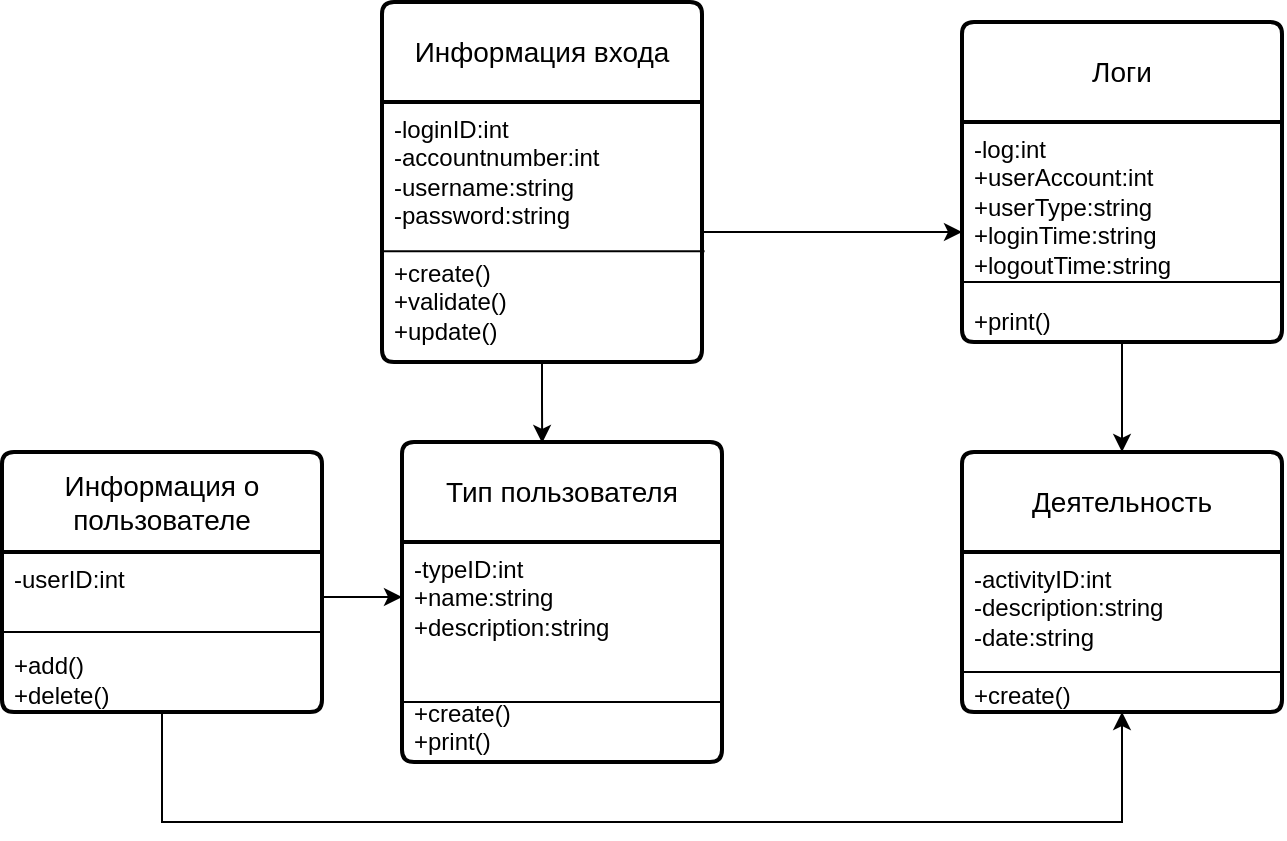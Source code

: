 <mxfile version="21.8.2" type="device">
  <diagram name="Страница — 1" id="_adAKDyUkJhM3xqGpor-">
    <mxGraphModel dx="2268" dy="841" grid="0" gridSize="10" guides="1" tooltips="1" connect="1" arrows="1" fold="1" page="1" pageScale="1" pageWidth="827" pageHeight="1169" math="0" shadow="0">
      <root>
        <mxCell id="0" />
        <mxCell id="1" parent="0" />
        <mxCell id="ONwM5aJpT-QhX-APS3h8-1" value="Информация входа" style="swimlane;childLayout=stackLayout;horizontal=1;startSize=50;horizontalStack=0;rounded=1;fontSize=14;fontStyle=0;strokeWidth=2;resizeParent=0;resizeLast=1;shadow=0;dashed=0;align=center;arcSize=4;whiteSpace=wrap;html=1;" vertex="1" parent="1">
          <mxGeometry x="70" y="390" width="160" height="180" as="geometry" />
        </mxCell>
        <mxCell id="ONwM5aJpT-QhX-APS3h8-2" value="-loginID:int&lt;br&gt;-accountnumber:int&lt;br&gt;-username:string&lt;br&gt;-password:string&lt;br&gt;&lt;br&gt;+create()&lt;br&gt;+validate()&lt;br&gt;+update()" style="align=left;strokeColor=none;fillColor=none;spacingLeft=4;fontSize=12;verticalAlign=top;resizable=0;rotatable=0;part=1;html=1;" vertex="1" parent="ONwM5aJpT-QhX-APS3h8-1">
          <mxGeometry y="50" width="160" height="130" as="geometry" />
        </mxCell>
        <mxCell id="ONwM5aJpT-QhX-APS3h8-4" value="" style="endArrow=none;html=1;rounded=0;entryX=1.008;entryY=0.574;entryDx=0;entryDy=0;entryPerimeter=0;exitX=0;exitY=0.574;exitDx=0;exitDy=0;exitPerimeter=0;" edge="1" parent="ONwM5aJpT-QhX-APS3h8-1" source="ONwM5aJpT-QhX-APS3h8-2" target="ONwM5aJpT-QhX-APS3h8-2">
          <mxGeometry width="50" height="50" relative="1" as="geometry">
            <mxPoint x="-1" y="117" as="sourcePoint" />
            <mxPoint x="10" y="80" as="targetPoint" />
          </mxGeometry>
        </mxCell>
        <mxCell id="ONwM5aJpT-QhX-APS3h8-6" value="Логи" style="swimlane;childLayout=stackLayout;horizontal=1;startSize=50;horizontalStack=0;rounded=1;fontSize=14;fontStyle=0;strokeWidth=2;resizeParent=0;resizeLast=1;shadow=0;dashed=0;align=center;arcSize=4;whiteSpace=wrap;html=1;" vertex="1" parent="1">
          <mxGeometry x="360" y="400" width="160" height="160" as="geometry" />
        </mxCell>
        <mxCell id="ONwM5aJpT-QhX-APS3h8-7" value="-log:int&lt;br&gt;+userAccount:int&lt;br&gt;+userType:string&lt;br&gt;+loginTime:string&lt;br&gt;+logoutTime:string&lt;br&gt;&lt;br&gt;+print()" style="align=left;strokeColor=none;fillColor=none;spacingLeft=4;fontSize=12;verticalAlign=top;resizable=0;rotatable=0;part=1;html=1;" vertex="1" parent="ONwM5aJpT-QhX-APS3h8-6">
          <mxGeometry y="50" width="160" height="110" as="geometry" />
        </mxCell>
        <mxCell id="ONwM5aJpT-QhX-APS3h8-8" value="" style="endArrow=none;html=1;rounded=0;" edge="1" parent="ONwM5aJpT-QhX-APS3h8-6">
          <mxGeometry width="50" height="50" relative="1" as="geometry">
            <mxPoint y="130" as="sourcePoint" />
            <mxPoint x="160" y="130" as="targetPoint" />
          </mxGeometry>
        </mxCell>
        <mxCell id="ONwM5aJpT-QhX-APS3h8-9" value="Деятельность" style="swimlane;childLayout=stackLayout;horizontal=1;startSize=50;horizontalStack=0;rounded=1;fontSize=14;fontStyle=0;strokeWidth=2;resizeParent=0;resizeLast=1;shadow=0;dashed=0;align=center;arcSize=4;whiteSpace=wrap;html=1;" vertex="1" parent="1">
          <mxGeometry x="360" y="615" width="160" height="130" as="geometry" />
        </mxCell>
        <mxCell id="ONwM5aJpT-QhX-APS3h8-10" value="-activityID:int&lt;br&gt;-description:string&lt;br&gt;-date:string&lt;br&gt;&lt;br&gt;+create()" style="align=left;strokeColor=none;fillColor=none;spacingLeft=4;fontSize=12;verticalAlign=top;resizable=0;rotatable=0;part=1;html=1;" vertex="1" parent="ONwM5aJpT-QhX-APS3h8-9">
          <mxGeometry y="50" width="160" height="80" as="geometry" />
        </mxCell>
        <mxCell id="ONwM5aJpT-QhX-APS3h8-11" value="" style="endArrow=none;html=1;rounded=0;entryX=1;entryY=0.75;entryDx=0;entryDy=0;exitX=0;exitY=0.75;exitDx=0;exitDy=0;" edge="1" parent="ONwM5aJpT-QhX-APS3h8-9" source="ONwM5aJpT-QhX-APS3h8-10" target="ONwM5aJpT-QhX-APS3h8-10">
          <mxGeometry width="50" height="50" relative="1" as="geometry">
            <mxPoint y="130" as="sourcePoint" />
            <mxPoint x="160" y="130" as="targetPoint" />
          </mxGeometry>
        </mxCell>
        <mxCell id="ONwM5aJpT-QhX-APS3h8-12" value="Тип пользователя" style="swimlane;childLayout=stackLayout;horizontal=1;startSize=50;horizontalStack=0;rounded=1;fontSize=14;fontStyle=0;strokeWidth=2;resizeParent=0;resizeLast=1;shadow=0;dashed=0;align=center;arcSize=4;whiteSpace=wrap;html=1;" vertex="1" parent="1">
          <mxGeometry x="80" y="610" width="160" height="160" as="geometry" />
        </mxCell>
        <mxCell id="ONwM5aJpT-QhX-APS3h8-13" value="-typeID:int&lt;br&gt;+name:string&lt;br&gt;+description:string&lt;br&gt;&lt;br&gt;&lt;br&gt;+create()&lt;br&gt;+print()" style="align=left;strokeColor=none;fillColor=none;spacingLeft=4;fontSize=12;verticalAlign=top;resizable=0;rotatable=0;part=1;html=1;" vertex="1" parent="ONwM5aJpT-QhX-APS3h8-12">
          <mxGeometry y="50" width="160" height="110" as="geometry" />
        </mxCell>
        <mxCell id="ONwM5aJpT-QhX-APS3h8-14" value="" style="endArrow=none;html=1;rounded=0;" edge="1" parent="ONwM5aJpT-QhX-APS3h8-12">
          <mxGeometry width="50" height="50" relative="1" as="geometry">
            <mxPoint y="130" as="sourcePoint" />
            <mxPoint x="160" y="130" as="targetPoint" />
          </mxGeometry>
        </mxCell>
        <mxCell id="ONwM5aJpT-QhX-APS3h8-15" value="Информация о пользователе" style="swimlane;childLayout=stackLayout;horizontal=1;startSize=50;horizontalStack=0;rounded=1;fontSize=14;fontStyle=0;strokeWidth=2;resizeParent=0;resizeLast=1;shadow=0;dashed=0;align=center;arcSize=4;whiteSpace=wrap;html=1;" vertex="1" parent="1">
          <mxGeometry x="-120" y="615" width="160" height="130" as="geometry" />
        </mxCell>
        <mxCell id="ONwM5aJpT-QhX-APS3h8-16" value="-userID:int&lt;br&gt;&lt;br&gt;&lt;br&gt;+add()&lt;br&gt;+delete()" style="align=left;strokeColor=none;fillColor=none;spacingLeft=4;fontSize=12;verticalAlign=top;resizable=0;rotatable=0;part=1;html=1;" vertex="1" parent="ONwM5aJpT-QhX-APS3h8-15">
          <mxGeometry y="50" width="160" height="80" as="geometry" />
        </mxCell>
        <mxCell id="ONwM5aJpT-QhX-APS3h8-17" value="" style="endArrow=none;html=1;rounded=0;entryX=1;entryY=0.5;entryDx=0;entryDy=0;exitX=0;exitY=0.5;exitDx=0;exitDy=0;" edge="1" parent="ONwM5aJpT-QhX-APS3h8-15" source="ONwM5aJpT-QhX-APS3h8-16" target="ONwM5aJpT-QhX-APS3h8-16">
          <mxGeometry width="50" height="50" relative="1" as="geometry">
            <mxPoint y="130" as="sourcePoint" />
            <mxPoint x="160" y="130" as="targetPoint" />
          </mxGeometry>
        </mxCell>
        <mxCell id="ONwM5aJpT-QhX-APS3h8-18" style="edgeStyle=orthogonalEdgeStyle;rounded=0;orthogonalLoop=1;jettySize=auto;html=1;exitX=1;exitY=0.5;exitDx=0;exitDy=0;entryX=0;entryY=0.5;entryDx=0;entryDy=0;" edge="1" parent="1" source="ONwM5aJpT-QhX-APS3h8-2" target="ONwM5aJpT-QhX-APS3h8-7">
          <mxGeometry relative="1" as="geometry" />
        </mxCell>
        <mxCell id="ONwM5aJpT-QhX-APS3h8-19" style="edgeStyle=orthogonalEdgeStyle;rounded=0;orthogonalLoop=1;jettySize=auto;html=1;exitX=0.5;exitY=1;exitDx=0;exitDy=0;entryX=0.5;entryY=0;entryDx=0;entryDy=0;" edge="1" parent="1" source="ONwM5aJpT-QhX-APS3h8-7" target="ONwM5aJpT-QhX-APS3h8-9">
          <mxGeometry relative="1" as="geometry" />
        </mxCell>
        <mxCell id="ONwM5aJpT-QhX-APS3h8-20" style="edgeStyle=orthogonalEdgeStyle;rounded=0;orthogonalLoop=1;jettySize=auto;html=1;exitX=0.5;exitY=1;exitDx=0;exitDy=0;entryX=0.5;entryY=1;entryDx=0;entryDy=0;" edge="1" parent="1" source="ONwM5aJpT-QhX-APS3h8-16" target="ONwM5aJpT-QhX-APS3h8-10">
          <mxGeometry relative="1" as="geometry">
            <Array as="points">
              <mxPoint x="-40" y="800" />
              <mxPoint x="440" y="800" />
            </Array>
          </mxGeometry>
        </mxCell>
        <mxCell id="ONwM5aJpT-QhX-APS3h8-23" style="edgeStyle=orthogonalEdgeStyle;rounded=0;orthogonalLoop=1;jettySize=auto;html=1;exitX=1;exitY=0.25;exitDx=0;exitDy=0;entryX=0;entryY=0.25;entryDx=0;entryDy=0;" edge="1" parent="1" source="ONwM5aJpT-QhX-APS3h8-16" target="ONwM5aJpT-QhX-APS3h8-13">
          <mxGeometry relative="1" as="geometry">
            <Array as="points">
              <mxPoint x="40" y="688" />
            </Array>
          </mxGeometry>
        </mxCell>
        <mxCell id="ONwM5aJpT-QhX-APS3h8-25" style="edgeStyle=orthogonalEdgeStyle;rounded=0;orthogonalLoop=1;jettySize=auto;html=1;exitX=0.5;exitY=1;exitDx=0;exitDy=0;entryX=0.438;entryY=0.003;entryDx=0;entryDy=0;entryPerimeter=0;" edge="1" parent="1" source="ONwM5aJpT-QhX-APS3h8-2" target="ONwM5aJpT-QhX-APS3h8-12">
          <mxGeometry relative="1" as="geometry" />
        </mxCell>
      </root>
    </mxGraphModel>
  </diagram>
</mxfile>
